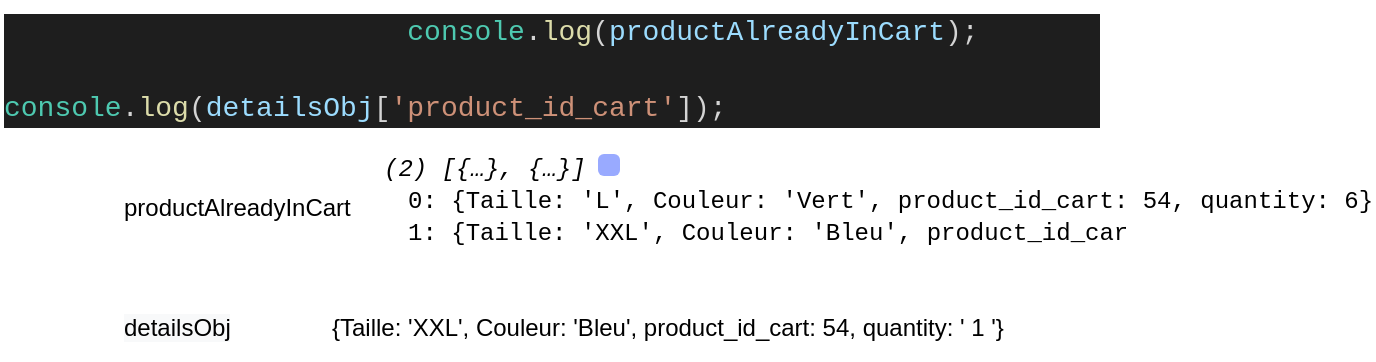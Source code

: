 <mxfile version="15.5.2" type="device"><diagram id="ktul60RSbmwmgNu0ZHF6" name="Page-1"><mxGraphModel dx="1422" dy="800" grid="1" gridSize="10" guides="1" tooltips="1" connect="1" arrows="1" fold="1" page="1" pageScale="1" pageWidth="827" pageHeight="1169" math="0" shadow="0"><root><mxCell id="0"/><mxCell id="1" parent="0"/><mxCell id="jeEYu9rHnsCNhVTKd74Y-1" value="&lt;div style=&quot;color: rgb(212, 212, 212); background-color: rgb(30, 30, 30); font-family: consolas, &amp;quot;courier new&amp;quot;, monospace; font-weight: normal; font-size: 14px; line-height: 19px;&quot;&gt;&lt;div&gt;&lt;span style=&quot;color: #d4d4d4&quot;&gt;&amp;nbsp; &amp;nbsp; &amp;nbsp; &amp;nbsp; &amp;nbsp; &amp;nbsp; &amp;nbsp; &amp;nbsp; &amp;nbsp; &amp;nbsp; &amp;nbsp; &amp;nbsp; &lt;/span&gt;&lt;span style=&quot;color: #4ec9b0&quot;&gt;console&lt;/span&gt;&lt;span style=&quot;color: #d4d4d4&quot;&gt;.&lt;/span&gt;&lt;span style=&quot;color: #dcdcaa&quot;&gt;log&lt;/span&gt;&lt;span style=&quot;color: #d4d4d4&quot;&gt;(&lt;/span&gt;&lt;span style=&quot;color: #9cdcfe&quot;&gt;productAlreadyInCart&lt;/span&gt;&lt;span style=&quot;color: #d4d4d4&quot;&gt;);&lt;/span&gt;&lt;/div&gt;&lt;div&gt;&lt;span style=&quot;color: #d4d4d4&quot;&gt;&amp;nbsp; &amp;nbsp; &amp;nbsp; &amp;nbsp; &amp;nbsp; &amp;nbsp; &amp;nbsp; &amp;nbsp; &amp;nbsp; &amp;nbsp; &amp;nbsp; &amp;nbsp; &lt;/span&gt;&lt;span style=&quot;color: #4ec9b0&quot;&gt;console&lt;/span&gt;&lt;span style=&quot;color: #d4d4d4&quot;&gt;.&lt;/span&gt;&lt;span style=&quot;color: #dcdcaa&quot;&gt;log&lt;/span&gt;&lt;span style=&quot;color: #d4d4d4&quot;&gt;(&lt;/span&gt;&lt;span style=&quot;color: #9cdcfe&quot;&gt;detailsObj&lt;/span&gt;&lt;span style=&quot;color: #d4d4d4&quot;&gt;[&lt;/span&gt;&lt;span style=&quot;color: #ce9178&quot;&gt;'product_id_cart'&lt;/span&gt;&lt;span style=&quot;color: #d4d4d4&quot;&gt;]);&lt;/span&gt;&lt;/div&gt;&lt;/div&gt;" style="text;whiteSpace=wrap;html=1;" vertex="1" parent="1"><mxGeometry x="70" y="50" width="550" height="50" as="geometry"/></mxCell><mxCell id="jeEYu9rHnsCNhVTKd74Y-2" value="productAlreadyInCart" style="text;whiteSpace=wrap;html=1;fillColor=default;" vertex="1" parent="1"><mxGeometry x="130" y="140" width="120" height="30" as="geometry"/></mxCell><mxCell id="jeEYu9rHnsCNhVTKd74Y-3" value="{Taille: 'XXL', Couleur: 'Bleu', product_id_cart: 54, quantity: ' 1 '}" style="text;whiteSpace=wrap;html=1;fillColor=default;" vertex="1" parent="1"><mxGeometry x="234" y="200" width="360" height="30" as="geometry"/></mxCell><mxCell id="jeEYu9rHnsCNhVTKd74Y-4" value="&lt;span style=&quot;color: rgb(0 , 0 , 0) ; font-family: &amp;#34;helvetica&amp;#34; ; font-size: 12px ; font-style: normal ; font-weight: 400 ; letter-spacing: normal ; text-align: left ; text-indent: 0px ; text-transform: none ; word-spacing: 0px ; background-color: rgb(248 , 249 , 250) ; display: inline ; float: none&quot;&gt;detailsObj&lt;/span&gt;" style="text;whiteSpace=wrap;html=1;fillColor=default;" vertex="1" parent="1"><mxGeometry x="130" y="200" width="80" height="30" as="geometry"/></mxCell><mxCell id="jeEYu9rHnsCNhVTKd74Y-5" value="&lt;ol class=&quot;tree-outline hide-selection-when-blurred source-code object-properties-section&quot; tabindex=&quot;-1&quot; style=&quot;box-sizing: border-box; min-width: 0px; min-height: 0px; font-family: consolas, &amp;quot;lucida console&amp;quot;, &amp;quot;courier new&amp;quot;, monospace; font-size: 12px; padding: 0px; margin: 0px; z-index: 0; position: relative; display: flex; flex-direction: column; list-style-type: none; font-style: normal; font-weight: 400; letter-spacing: normal; text-indent: 0px; text-transform: none; word-spacing: 0px;&quot;&gt;&lt;li title=&quot;&quot; class=&quot;parent object-properties-section-root-element expanded&quot; style=&quot;box-sizing: border-box; min-width: 0px; min-height: 16px; display: flex; flex-direction: row; text-overflow: ellipsis; position: relative; align-items: center;&quot;&gt;&lt;span class=&quot;console-object console-object-preview&quot; tabindex=&quot;-1&quot; style=&quot;box-sizing: border-box; min-width: 0px; min-height: 0px; overflow-wrap: break-word; font-style: italic; word-break: break-all;&quot;&gt;&lt;span class=&quot;object-description&quot; style=&quot;box-sizing: border-box ; min-width: 0px ; min-height: 0px&quot;&gt;(2)&amp;nbsp;&lt;/span&gt;&lt;span class=&quot;object-properties-preview&quot; style=&quot;box-sizing: border-box ; min-width: 0px ; min-height: 0px&quot;&gt;[&lt;span class=&quot;object-value-object&quot; title=&quot;Object&quot; style=&quot;box-sizing: border-box ; min-width: 0px ; min-height: 0px&quot;&gt;{…}&lt;/span&gt;, &lt;span class=&quot;object-value-object&quot; title=&quot;Object&quot; style=&quot;box-sizing: border-box ; min-width: 0px ; min-height: 0px&quot;&gt;{…}&lt;/span&gt;]&lt;/span&gt;&lt;span class=&quot;object-state-note info-note&quot; title=&quot;This value was evaluated upon first expanding. It may have changed since then.&quot; style=&quot;box-sizing: border-box ; min-width: 0px ; min-height: 0px ; background-color: rgb(153 , 170 , 255) ; display: inline-block ; width: 11px ; height: 11px ; text-align: center ; border-radius: 3px ; line-height: 13px ; margin: 0px 6px ; font-size: 9px&quot;&gt;&lt;/span&gt;&lt;/span&gt;&lt;/li&gt;&lt;ol class=&quot;children expanded&quot; style=&quot;box-sizing: border-box ; min-width: 0px ; min-height: 0px ; list-style-type: none ; padding-left: 12px ; display: block&quot;&gt;&lt;li class=&quot;parent&quot; style=&quot;box-sizing: border-box; min-width: 0px; min-height: 16px; text-overflow: ellipsis; position: relative; display: flex; align-items: center;&quot;&gt;&lt;span class=&quot;name-and-value&quot; style=&quot;box-sizing: border-box ; min-width: 0px ; min-height: 0px ; overflow: hidden ; text-overflow: ellipsis ; line-height: 16px&quot;&gt;&lt;span class=&quot;name&quot; title=&quot;[0]&quot; style=&quot;box-sizing: border-box ; min-width: 0px ; min-height: 0px&quot;&gt;0&lt;/span&gt;:&lt;span&gt;&amp;nbsp;&lt;/span&gt;&lt;span class=&quot;object-value-object value&quot; title=&quot;Object&quot; style=&quot;box-sizing: border-box ; min-width: 0px ; min-height: 0px&quot;&gt;&lt;span class=&quot;object-properties-preview&quot; style=&quot;box-sizing: border-box; min-width: 0px; min-height: 0px;&quot;&gt;{&lt;span class=&quot;name&quot; style=&quot;box-sizing: border-box ; min-width: 0px ; min-height: 0px&quot;&gt;Taille&lt;/span&gt;:&lt;span&gt;&amp;nbsp;&lt;/span&gt;&lt;span class=&quot;object-value-string&quot; style=&quot;box-sizing: border-box; min-width: 0px; min-height: 0px;&quot;&gt;'L'&lt;/span&gt;,&lt;span&gt;&amp;nbsp;&lt;/span&gt;&lt;span class=&quot;name&quot; style=&quot;box-sizing: border-box ; min-width: 0px ; min-height: 0px&quot;&gt;Couleur&lt;/span&gt;:&lt;span&gt;&amp;nbsp;&lt;/span&gt;&lt;span class=&quot;object-value-string&quot; style=&quot;box-sizing: border-box; min-width: 0px; min-height: 0px;&quot;&gt;'Vert'&lt;/span&gt;,&lt;span&gt;&amp;nbsp;&lt;/span&gt;&lt;span class=&quot;name&quot; style=&quot;box-sizing: border-box ; min-width: 0px ; min-height: 0px&quot;&gt;product_id_cart&lt;/span&gt;:&lt;span&gt;&amp;nbsp;&lt;/span&gt;&lt;span class=&quot;object-value-number&quot; style=&quot;box-sizing: border-box ; min-width: 0px ; min-height: 0px&quot;&gt;54&lt;/span&gt;,&lt;span&gt;&amp;nbsp;&lt;/span&gt;&lt;span class=&quot;name&quot; style=&quot;box-sizing: border-box ; min-width: 0px ; min-height: 0px&quot;&gt;quantity&lt;/span&gt;:&lt;span&gt;&amp;nbsp;&lt;/span&gt;&lt;span class=&quot;object-value-number&quot; style=&quot;box-sizing: border-box ; min-width: 0px ; min-height: 0px&quot;&gt;6&lt;/span&gt;}&lt;/span&gt;&lt;/span&gt;&lt;/span&gt;&lt;/li&gt;&lt;li class=&quot;parent&quot; style=&quot;box-sizing: border-box; min-width: 0px; min-height: 16px; text-overflow: ellipsis; position: relative; display: flex; align-items: center;&quot;&gt;&lt;span class=&quot;name-and-value&quot; style=&quot;box-sizing: border-box ; min-width: 0px ; min-height: 0px ; overflow: hidden ; text-overflow: ellipsis ; line-height: 16px&quot;&gt;&lt;span class=&quot;name&quot; title=&quot;[1]&quot; style=&quot;box-sizing: border-box ; min-width: 0px ; min-height: 0px&quot;&gt;1&lt;/span&gt;:&lt;span&gt;&amp;nbsp;&lt;/span&gt;&lt;span class=&quot;object-value-object value&quot; title=&quot;Object&quot; style=&quot;box-sizing: border-box ; min-width: 0px ; min-height: 0px&quot;&gt;&lt;span class=&quot;object-properties-preview&quot; style=&quot;box-sizing: border-box; min-width: 0px; min-height: 0px;&quot;&gt;{&lt;span class=&quot;name&quot; style=&quot;box-sizing: border-box ; min-width: 0px ; min-height: 0px&quot;&gt;Taille&lt;/span&gt;:&lt;span&gt;&amp;nbsp;&lt;/span&gt;&lt;span class=&quot;object-value-string&quot; style=&quot;box-sizing: border-box; min-width: 0px; min-height: 0px;&quot;&gt;'XXL'&lt;/span&gt;,&lt;span&gt;&amp;nbsp;&lt;/span&gt;&lt;span class=&quot;name&quot; style=&quot;box-sizing: border-box ; min-width: 0px ; min-height: 0px&quot;&gt;Couleur&lt;/span&gt;:&lt;span&gt;&amp;nbsp;&lt;/span&gt;&lt;span class=&quot;object-value-string&quot; style=&quot;box-sizing: border-box; min-width: 0px; min-height: 0px;&quot;&gt;'Bleu'&lt;/span&gt;,&lt;span&gt;&amp;nbsp;&lt;/span&gt;&lt;span class=&quot;name&quot; style=&quot;box-sizing: border-box ; min-width: 0px ; min-height: 0px&quot;&gt;product_id_car&lt;/span&gt;&lt;/span&gt;&lt;/span&gt;&lt;/span&gt;&lt;/li&gt;&lt;/ol&gt;&lt;/ol&gt;" style="text;whiteSpace=wrap;html=1;fillColor=default;fontColor=#000000;" vertex="1" parent="1"><mxGeometry x="260" y="120" width="480" height="60" as="geometry"/></mxCell></root></mxGraphModel></diagram></mxfile>